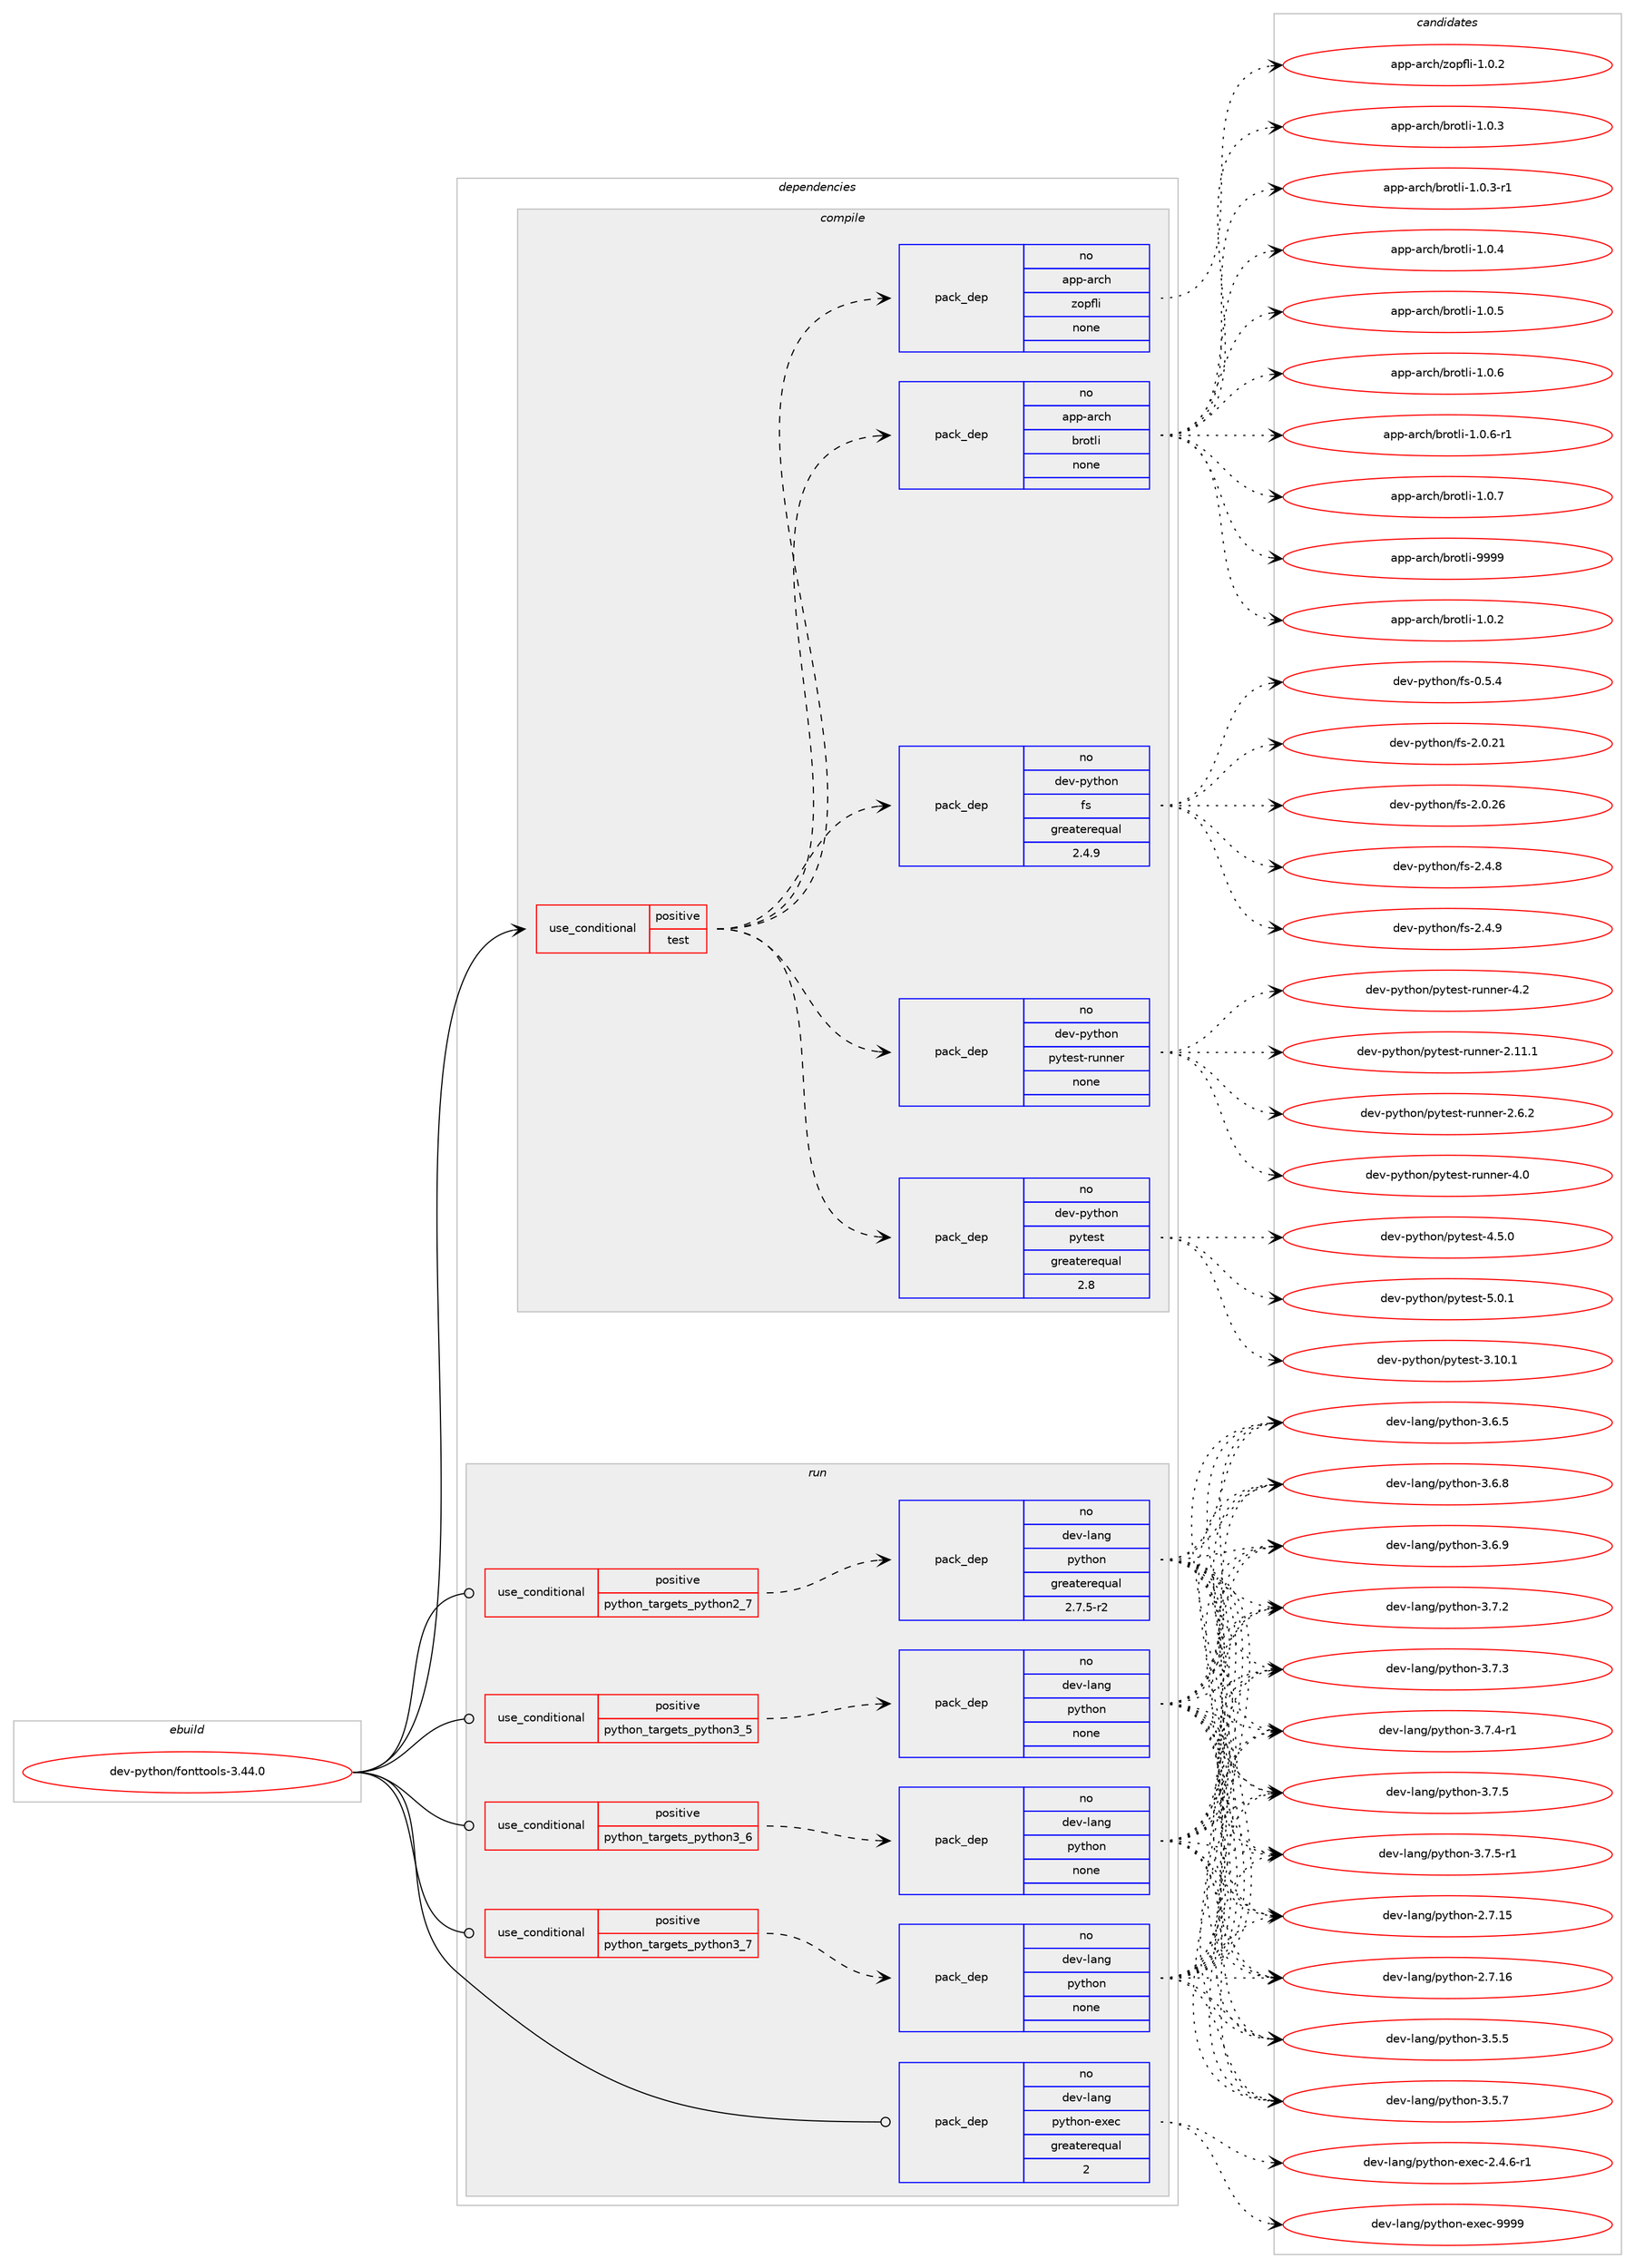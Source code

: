 digraph prolog {

# *************
# Graph options
# *************

newrank=true;
concentrate=true;
compound=true;
graph [rankdir=LR,fontname=Helvetica,fontsize=10,ranksep=1.5];#, ranksep=2.5, nodesep=0.2];
edge  [arrowhead=vee];
node  [fontname=Helvetica,fontsize=10];

# **********
# The ebuild
# **********

subgraph cluster_leftcol {
color=gray;
rank=same;
label=<<i>ebuild</i>>;
id [label="dev-python/fonttools-3.44.0", color=red, width=4, href="../dev-python/fonttools-3.44.0.svg"];
}

# ****************
# The dependencies
# ****************

subgraph cluster_midcol {
color=gray;
label=<<i>dependencies</i>>;
subgraph cluster_compile {
fillcolor="#eeeeee";
style=filled;
label=<<i>compile</i>>;
subgraph cond139714 {
dependency605712 [label=<<TABLE BORDER="0" CELLBORDER="1" CELLSPACING="0" CELLPADDING="4"><TR><TD ROWSPAN="3" CELLPADDING="10">use_conditional</TD></TR><TR><TD>positive</TD></TR><TR><TD>test</TD></TR></TABLE>>, shape=none, color=red];
subgraph pack454201 {
dependency605713 [label=<<TABLE BORDER="0" CELLBORDER="1" CELLSPACING="0" CELLPADDING="4" WIDTH="220"><TR><TD ROWSPAN="6" CELLPADDING="30">pack_dep</TD></TR><TR><TD WIDTH="110">no</TD></TR><TR><TD>dev-python</TD></TR><TR><TD>pytest</TD></TR><TR><TD>greaterequal</TD></TR><TR><TD>2.8</TD></TR></TABLE>>, shape=none, color=blue];
}
dependency605712:e -> dependency605713:w [weight=20,style="dashed",arrowhead="vee"];
subgraph pack454202 {
dependency605714 [label=<<TABLE BORDER="0" CELLBORDER="1" CELLSPACING="0" CELLPADDING="4" WIDTH="220"><TR><TD ROWSPAN="6" CELLPADDING="30">pack_dep</TD></TR><TR><TD WIDTH="110">no</TD></TR><TR><TD>dev-python</TD></TR><TR><TD>pytest-runner</TD></TR><TR><TD>none</TD></TR><TR><TD></TD></TR></TABLE>>, shape=none, color=blue];
}
dependency605712:e -> dependency605714:w [weight=20,style="dashed",arrowhead="vee"];
subgraph pack454203 {
dependency605715 [label=<<TABLE BORDER="0" CELLBORDER="1" CELLSPACING="0" CELLPADDING="4" WIDTH="220"><TR><TD ROWSPAN="6" CELLPADDING="30">pack_dep</TD></TR><TR><TD WIDTH="110">no</TD></TR><TR><TD>dev-python</TD></TR><TR><TD>fs</TD></TR><TR><TD>greaterequal</TD></TR><TR><TD>2.4.9</TD></TR></TABLE>>, shape=none, color=blue];
}
dependency605712:e -> dependency605715:w [weight=20,style="dashed",arrowhead="vee"];
subgraph pack454204 {
dependency605716 [label=<<TABLE BORDER="0" CELLBORDER="1" CELLSPACING="0" CELLPADDING="4" WIDTH="220"><TR><TD ROWSPAN="6" CELLPADDING="30">pack_dep</TD></TR><TR><TD WIDTH="110">no</TD></TR><TR><TD>app-arch</TD></TR><TR><TD>brotli</TD></TR><TR><TD>none</TD></TR><TR><TD></TD></TR></TABLE>>, shape=none, color=blue];
}
dependency605712:e -> dependency605716:w [weight=20,style="dashed",arrowhead="vee"];
subgraph pack454205 {
dependency605717 [label=<<TABLE BORDER="0" CELLBORDER="1" CELLSPACING="0" CELLPADDING="4" WIDTH="220"><TR><TD ROWSPAN="6" CELLPADDING="30">pack_dep</TD></TR><TR><TD WIDTH="110">no</TD></TR><TR><TD>app-arch</TD></TR><TR><TD>zopfli</TD></TR><TR><TD>none</TD></TR><TR><TD></TD></TR></TABLE>>, shape=none, color=blue];
}
dependency605712:e -> dependency605717:w [weight=20,style="dashed",arrowhead="vee"];
}
id:e -> dependency605712:w [weight=20,style="solid",arrowhead="vee"];
}
subgraph cluster_compileandrun {
fillcolor="#eeeeee";
style=filled;
label=<<i>compile and run</i>>;
}
subgraph cluster_run {
fillcolor="#eeeeee";
style=filled;
label=<<i>run</i>>;
subgraph cond139715 {
dependency605718 [label=<<TABLE BORDER="0" CELLBORDER="1" CELLSPACING="0" CELLPADDING="4"><TR><TD ROWSPAN="3" CELLPADDING="10">use_conditional</TD></TR><TR><TD>positive</TD></TR><TR><TD>python_targets_python2_7</TD></TR></TABLE>>, shape=none, color=red];
subgraph pack454206 {
dependency605719 [label=<<TABLE BORDER="0" CELLBORDER="1" CELLSPACING="0" CELLPADDING="4" WIDTH="220"><TR><TD ROWSPAN="6" CELLPADDING="30">pack_dep</TD></TR><TR><TD WIDTH="110">no</TD></TR><TR><TD>dev-lang</TD></TR><TR><TD>python</TD></TR><TR><TD>greaterequal</TD></TR><TR><TD>2.7.5-r2</TD></TR></TABLE>>, shape=none, color=blue];
}
dependency605718:e -> dependency605719:w [weight=20,style="dashed",arrowhead="vee"];
}
id:e -> dependency605718:w [weight=20,style="solid",arrowhead="odot"];
subgraph cond139716 {
dependency605720 [label=<<TABLE BORDER="0" CELLBORDER="1" CELLSPACING="0" CELLPADDING="4"><TR><TD ROWSPAN="3" CELLPADDING="10">use_conditional</TD></TR><TR><TD>positive</TD></TR><TR><TD>python_targets_python3_5</TD></TR></TABLE>>, shape=none, color=red];
subgraph pack454207 {
dependency605721 [label=<<TABLE BORDER="0" CELLBORDER="1" CELLSPACING="0" CELLPADDING="4" WIDTH="220"><TR><TD ROWSPAN="6" CELLPADDING="30">pack_dep</TD></TR><TR><TD WIDTH="110">no</TD></TR><TR><TD>dev-lang</TD></TR><TR><TD>python</TD></TR><TR><TD>none</TD></TR><TR><TD></TD></TR></TABLE>>, shape=none, color=blue];
}
dependency605720:e -> dependency605721:w [weight=20,style="dashed",arrowhead="vee"];
}
id:e -> dependency605720:w [weight=20,style="solid",arrowhead="odot"];
subgraph cond139717 {
dependency605722 [label=<<TABLE BORDER="0" CELLBORDER="1" CELLSPACING="0" CELLPADDING="4"><TR><TD ROWSPAN="3" CELLPADDING="10">use_conditional</TD></TR><TR><TD>positive</TD></TR><TR><TD>python_targets_python3_6</TD></TR></TABLE>>, shape=none, color=red];
subgraph pack454208 {
dependency605723 [label=<<TABLE BORDER="0" CELLBORDER="1" CELLSPACING="0" CELLPADDING="4" WIDTH="220"><TR><TD ROWSPAN="6" CELLPADDING="30">pack_dep</TD></TR><TR><TD WIDTH="110">no</TD></TR><TR><TD>dev-lang</TD></TR><TR><TD>python</TD></TR><TR><TD>none</TD></TR><TR><TD></TD></TR></TABLE>>, shape=none, color=blue];
}
dependency605722:e -> dependency605723:w [weight=20,style="dashed",arrowhead="vee"];
}
id:e -> dependency605722:w [weight=20,style="solid",arrowhead="odot"];
subgraph cond139718 {
dependency605724 [label=<<TABLE BORDER="0" CELLBORDER="1" CELLSPACING="0" CELLPADDING="4"><TR><TD ROWSPAN="3" CELLPADDING="10">use_conditional</TD></TR><TR><TD>positive</TD></TR><TR><TD>python_targets_python3_7</TD></TR></TABLE>>, shape=none, color=red];
subgraph pack454209 {
dependency605725 [label=<<TABLE BORDER="0" CELLBORDER="1" CELLSPACING="0" CELLPADDING="4" WIDTH="220"><TR><TD ROWSPAN="6" CELLPADDING="30">pack_dep</TD></TR><TR><TD WIDTH="110">no</TD></TR><TR><TD>dev-lang</TD></TR><TR><TD>python</TD></TR><TR><TD>none</TD></TR><TR><TD></TD></TR></TABLE>>, shape=none, color=blue];
}
dependency605724:e -> dependency605725:w [weight=20,style="dashed",arrowhead="vee"];
}
id:e -> dependency605724:w [weight=20,style="solid",arrowhead="odot"];
subgraph pack454210 {
dependency605726 [label=<<TABLE BORDER="0" CELLBORDER="1" CELLSPACING="0" CELLPADDING="4" WIDTH="220"><TR><TD ROWSPAN="6" CELLPADDING="30">pack_dep</TD></TR><TR><TD WIDTH="110">no</TD></TR><TR><TD>dev-lang</TD></TR><TR><TD>python-exec</TD></TR><TR><TD>greaterequal</TD></TR><TR><TD>2</TD></TR></TABLE>>, shape=none, color=blue];
}
id:e -> dependency605726:w [weight=20,style="solid",arrowhead="odot"];
}
}

# **************
# The candidates
# **************

subgraph cluster_choices {
rank=same;
color=gray;
label=<<i>candidates</i>>;

subgraph choice454201 {
color=black;
nodesep=1;
choice100101118451121211161041111104711212111610111511645514649484649 [label="dev-python/pytest-3.10.1", color=red, width=4,href="../dev-python/pytest-3.10.1.svg"];
choice1001011184511212111610411111047112121116101115116455246534648 [label="dev-python/pytest-4.5.0", color=red, width=4,href="../dev-python/pytest-4.5.0.svg"];
choice1001011184511212111610411111047112121116101115116455346484649 [label="dev-python/pytest-5.0.1", color=red, width=4,href="../dev-python/pytest-5.0.1.svg"];
dependency605713:e -> choice100101118451121211161041111104711212111610111511645514649484649:w [style=dotted,weight="100"];
dependency605713:e -> choice1001011184511212111610411111047112121116101115116455246534648:w [style=dotted,weight="100"];
dependency605713:e -> choice1001011184511212111610411111047112121116101115116455346484649:w [style=dotted,weight="100"];
}
subgraph choice454202 {
color=black;
nodesep=1;
choice10010111845112121116104111110471121211161011151164511411711011010111445504649494649 [label="dev-python/pytest-runner-2.11.1", color=red, width=4,href="../dev-python/pytest-runner-2.11.1.svg"];
choice100101118451121211161041111104711212111610111511645114117110110101114455046544650 [label="dev-python/pytest-runner-2.6.2", color=red, width=4,href="../dev-python/pytest-runner-2.6.2.svg"];
choice10010111845112121116104111110471121211161011151164511411711011010111445524648 [label="dev-python/pytest-runner-4.0", color=red, width=4,href="../dev-python/pytest-runner-4.0.svg"];
choice10010111845112121116104111110471121211161011151164511411711011010111445524650 [label="dev-python/pytest-runner-4.2", color=red, width=4,href="../dev-python/pytest-runner-4.2.svg"];
dependency605714:e -> choice10010111845112121116104111110471121211161011151164511411711011010111445504649494649:w [style=dotted,weight="100"];
dependency605714:e -> choice100101118451121211161041111104711212111610111511645114117110110101114455046544650:w [style=dotted,weight="100"];
dependency605714:e -> choice10010111845112121116104111110471121211161011151164511411711011010111445524648:w [style=dotted,weight="100"];
dependency605714:e -> choice10010111845112121116104111110471121211161011151164511411711011010111445524650:w [style=dotted,weight="100"];
}
subgraph choice454203 {
color=black;
nodesep=1;
choice1001011184511212111610411111047102115454846534652 [label="dev-python/fs-0.5.4", color=red, width=4,href="../dev-python/fs-0.5.4.svg"];
choice100101118451121211161041111104710211545504648465049 [label="dev-python/fs-2.0.21", color=red, width=4,href="../dev-python/fs-2.0.21.svg"];
choice100101118451121211161041111104710211545504648465054 [label="dev-python/fs-2.0.26", color=red, width=4,href="../dev-python/fs-2.0.26.svg"];
choice1001011184511212111610411111047102115455046524656 [label="dev-python/fs-2.4.8", color=red, width=4,href="../dev-python/fs-2.4.8.svg"];
choice1001011184511212111610411111047102115455046524657 [label="dev-python/fs-2.4.9", color=red, width=4,href="../dev-python/fs-2.4.9.svg"];
dependency605715:e -> choice1001011184511212111610411111047102115454846534652:w [style=dotted,weight="100"];
dependency605715:e -> choice100101118451121211161041111104710211545504648465049:w [style=dotted,weight="100"];
dependency605715:e -> choice100101118451121211161041111104710211545504648465054:w [style=dotted,weight="100"];
dependency605715:e -> choice1001011184511212111610411111047102115455046524656:w [style=dotted,weight="100"];
dependency605715:e -> choice1001011184511212111610411111047102115455046524657:w [style=dotted,weight="100"];
}
subgraph choice454204 {
color=black;
nodesep=1;
choice971121124597114991044798114111116108105454946484650 [label="app-arch/brotli-1.0.2", color=red, width=4,href="../app-arch/brotli-1.0.2.svg"];
choice971121124597114991044798114111116108105454946484651 [label="app-arch/brotli-1.0.3", color=red, width=4,href="../app-arch/brotli-1.0.3.svg"];
choice9711211245971149910447981141111161081054549464846514511449 [label="app-arch/brotli-1.0.3-r1", color=red, width=4,href="../app-arch/brotli-1.0.3-r1.svg"];
choice971121124597114991044798114111116108105454946484652 [label="app-arch/brotli-1.0.4", color=red, width=4,href="../app-arch/brotli-1.0.4.svg"];
choice971121124597114991044798114111116108105454946484653 [label="app-arch/brotli-1.0.5", color=red, width=4,href="../app-arch/brotli-1.0.5.svg"];
choice971121124597114991044798114111116108105454946484654 [label="app-arch/brotli-1.0.6", color=red, width=4,href="../app-arch/brotli-1.0.6.svg"];
choice9711211245971149910447981141111161081054549464846544511449 [label="app-arch/brotli-1.0.6-r1", color=red, width=4,href="../app-arch/brotli-1.0.6-r1.svg"];
choice971121124597114991044798114111116108105454946484655 [label="app-arch/brotli-1.0.7", color=red, width=4,href="../app-arch/brotli-1.0.7.svg"];
choice9711211245971149910447981141111161081054557575757 [label="app-arch/brotli-9999", color=red, width=4,href="../app-arch/brotli-9999.svg"];
dependency605716:e -> choice971121124597114991044798114111116108105454946484650:w [style=dotted,weight="100"];
dependency605716:e -> choice971121124597114991044798114111116108105454946484651:w [style=dotted,weight="100"];
dependency605716:e -> choice9711211245971149910447981141111161081054549464846514511449:w [style=dotted,weight="100"];
dependency605716:e -> choice971121124597114991044798114111116108105454946484652:w [style=dotted,weight="100"];
dependency605716:e -> choice971121124597114991044798114111116108105454946484653:w [style=dotted,weight="100"];
dependency605716:e -> choice971121124597114991044798114111116108105454946484654:w [style=dotted,weight="100"];
dependency605716:e -> choice9711211245971149910447981141111161081054549464846544511449:w [style=dotted,weight="100"];
dependency605716:e -> choice971121124597114991044798114111116108105454946484655:w [style=dotted,weight="100"];
dependency605716:e -> choice9711211245971149910447981141111161081054557575757:w [style=dotted,weight="100"];
}
subgraph choice454205 {
color=black;
nodesep=1;
choice9711211245971149910447122111112102108105454946484650 [label="app-arch/zopfli-1.0.2", color=red, width=4,href="../app-arch/zopfli-1.0.2.svg"];
dependency605717:e -> choice9711211245971149910447122111112102108105454946484650:w [style=dotted,weight="100"];
}
subgraph choice454206 {
color=black;
nodesep=1;
choice10010111845108971101034711212111610411111045504655464953 [label="dev-lang/python-2.7.15", color=red, width=4,href="../dev-lang/python-2.7.15.svg"];
choice10010111845108971101034711212111610411111045504655464954 [label="dev-lang/python-2.7.16", color=red, width=4,href="../dev-lang/python-2.7.16.svg"];
choice100101118451089711010347112121116104111110455146534653 [label="dev-lang/python-3.5.5", color=red, width=4,href="../dev-lang/python-3.5.5.svg"];
choice100101118451089711010347112121116104111110455146534655 [label="dev-lang/python-3.5.7", color=red, width=4,href="../dev-lang/python-3.5.7.svg"];
choice100101118451089711010347112121116104111110455146544653 [label="dev-lang/python-3.6.5", color=red, width=4,href="../dev-lang/python-3.6.5.svg"];
choice100101118451089711010347112121116104111110455146544656 [label="dev-lang/python-3.6.8", color=red, width=4,href="../dev-lang/python-3.6.8.svg"];
choice100101118451089711010347112121116104111110455146544657 [label="dev-lang/python-3.6.9", color=red, width=4,href="../dev-lang/python-3.6.9.svg"];
choice100101118451089711010347112121116104111110455146554650 [label="dev-lang/python-3.7.2", color=red, width=4,href="../dev-lang/python-3.7.2.svg"];
choice100101118451089711010347112121116104111110455146554651 [label="dev-lang/python-3.7.3", color=red, width=4,href="../dev-lang/python-3.7.3.svg"];
choice1001011184510897110103471121211161041111104551465546524511449 [label="dev-lang/python-3.7.4-r1", color=red, width=4,href="../dev-lang/python-3.7.4-r1.svg"];
choice100101118451089711010347112121116104111110455146554653 [label="dev-lang/python-3.7.5", color=red, width=4,href="../dev-lang/python-3.7.5.svg"];
choice1001011184510897110103471121211161041111104551465546534511449 [label="dev-lang/python-3.7.5-r1", color=red, width=4,href="../dev-lang/python-3.7.5-r1.svg"];
dependency605719:e -> choice10010111845108971101034711212111610411111045504655464953:w [style=dotted,weight="100"];
dependency605719:e -> choice10010111845108971101034711212111610411111045504655464954:w [style=dotted,weight="100"];
dependency605719:e -> choice100101118451089711010347112121116104111110455146534653:w [style=dotted,weight="100"];
dependency605719:e -> choice100101118451089711010347112121116104111110455146534655:w [style=dotted,weight="100"];
dependency605719:e -> choice100101118451089711010347112121116104111110455146544653:w [style=dotted,weight="100"];
dependency605719:e -> choice100101118451089711010347112121116104111110455146544656:w [style=dotted,weight="100"];
dependency605719:e -> choice100101118451089711010347112121116104111110455146544657:w [style=dotted,weight="100"];
dependency605719:e -> choice100101118451089711010347112121116104111110455146554650:w [style=dotted,weight="100"];
dependency605719:e -> choice100101118451089711010347112121116104111110455146554651:w [style=dotted,weight="100"];
dependency605719:e -> choice1001011184510897110103471121211161041111104551465546524511449:w [style=dotted,weight="100"];
dependency605719:e -> choice100101118451089711010347112121116104111110455146554653:w [style=dotted,weight="100"];
dependency605719:e -> choice1001011184510897110103471121211161041111104551465546534511449:w [style=dotted,weight="100"];
}
subgraph choice454207 {
color=black;
nodesep=1;
choice10010111845108971101034711212111610411111045504655464953 [label="dev-lang/python-2.7.15", color=red, width=4,href="../dev-lang/python-2.7.15.svg"];
choice10010111845108971101034711212111610411111045504655464954 [label="dev-lang/python-2.7.16", color=red, width=4,href="../dev-lang/python-2.7.16.svg"];
choice100101118451089711010347112121116104111110455146534653 [label="dev-lang/python-3.5.5", color=red, width=4,href="../dev-lang/python-3.5.5.svg"];
choice100101118451089711010347112121116104111110455146534655 [label="dev-lang/python-3.5.7", color=red, width=4,href="../dev-lang/python-3.5.7.svg"];
choice100101118451089711010347112121116104111110455146544653 [label="dev-lang/python-3.6.5", color=red, width=4,href="../dev-lang/python-3.6.5.svg"];
choice100101118451089711010347112121116104111110455146544656 [label="dev-lang/python-3.6.8", color=red, width=4,href="../dev-lang/python-3.6.8.svg"];
choice100101118451089711010347112121116104111110455146544657 [label="dev-lang/python-3.6.9", color=red, width=4,href="../dev-lang/python-3.6.9.svg"];
choice100101118451089711010347112121116104111110455146554650 [label="dev-lang/python-3.7.2", color=red, width=4,href="../dev-lang/python-3.7.2.svg"];
choice100101118451089711010347112121116104111110455146554651 [label="dev-lang/python-3.7.3", color=red, width=4,href="../dev-lang/python-3.7.3.svg"];
choice1001011184510897110103471121211161041111104551465546524511449 [label="dev-lang/python-3.7.4-r1", color=red, width=4,href="../dev-lang/python-3.7.4-r1.svg"];
choice100101118451089711010347112121116104111110455146554653 [label="dev-lang/python-3.7.5", color=red, width=4,href="../dev-lang/python-3.7.5.svg"];
choice1001011184510897110103471121211161041111104551465546534511449 [label="dev-lang/python-3.7.5-r1", color=red, width=4,href="../dev-lang/python-3.7.5-r1.svg"];
dependency605721:e -> choice10010111845108971101034711212111610411111045504655464953:w [style=dotted,weight="100"];
dependency605721:e -> choice10010111845108971101034711212111610411111045504655464954:w [style=dotted,weight="100"];
dependency605721:e -> choice100101118451089711010347112121116104111110455146534653:w [style=dotted,weight="100"];
dependency605721:e -> choice100101118451089711010347112121116104111110455146534655:w [style=dotted,weight="100"];
dependency605721:e -> choice100101118451089711010347112121116104111110455146544653:w [style=dotted,weight="100"];
dependency605721:e -> choice100101118451089711010347112121116104111110455146544656:w [style=dotted,weight="100"];
dependency605721:e -> choice100101118451089711010347112121116104111110455146544657:w [style=dotted,weight="100"];
dependency605721:e -> choice100101118451089711010347112121116104111110455146554650:w [style=dotted,weight="100"];
dependency605721:e -> choice100101118451089711010347112121116104111110455146554651:w [style=dotted,weight="100"];
dependency605721:e -> choice1001011184510897110103471121211161041111104551465546524511449:w [style=dotted,weight="100"];
dependency605721:e -> choice100101118451089711010347112121116104111110455146554653:w [style=dotted,weight="100"];
dependency605721:e -> choice1001011184510897110103471121211161041111104551465546534511449:w [style=dotted,weight="100"];
}
subgraph choice454208 {
color=black;
nodesep=1;
choice10010111845108971101034711212111610411111045504655464953 [label="dev-lang/python-2.7.15", color=red, width=4,href="../dev-lang/python-2.7.15.svg"];
choice10010111845108971101034711212111610411111045504655464954 [label="dev-lang/python-2.7.16", color=red, width=4,href="../dev-lang/python-2.7.16.svg"];
choice100101118451089711010347112121116104111110455146534653 [label="dev-lang/python-3.5.5", color=red, width=4,href="../dev-lang/python-3.5.5.svg"];
choice100101118451089711010347112121116104111110455146534655 [label="dev-lang/python-3.5.7", color=red, width=4,href="../dev-lang/python-3.5.7.svg"];
choice100101118451089711010347112121116104111110455146544653 [label="dev-lang/python-3.6.5", color=red, width=4,href="../dev-lang/python-3.6.5.svg"];
choice100101118451089711010347112121116104111110455146544656 [label="dev-lang/python-3.6.8", color=red, width=4,href="../dev-lang/python-3.6.8.svg"];
choice100101118451089711010347112121116104111110455146544657 [label="dev-lang/python-3.6.9", color=red, width=4,href="../dev-lang/python-3.6.9.svg"];
choice100101118451089711010347112121116104111110455146554650 [label="dev-lang/python-3.7.2", color=red, width=4,href="../dev-lang/python-3.7.2.svg"];
choice100101118451089711010347112121116104111110455146554651 [label="dev-lang/python-3.7.3", color=red, width=4,href="../dev-lang/python-3.7.3.svg"];
choice1001011184510897110103471121211161041111104551465546524511449 [label="dev-lang/python-3.7.4-r1", color=red, width=4,href="../dev-lang/python-3.7.4-r1.svg"];
choice100101118451089711010347112121116104111110455146554653 [label="dev-lang/python-3.7.5", color=red, width=4,href="../dev-lang/python-3.7.5.svg"];
choice1001011184510897110103471121211161041111104551465546534511449 [label="dev-lang/python-3.7.5-r1", color=red, width=4,href="../dev-lang/python-3.7.5-r1.svg"];
dependency605723:e -> choice10010111845108971101034711212111610411111045504655464953:w [style=dotted,weight="100"];
dependency605723:e -> choice10010111845108971101034711212111610411111045504655464954:w [style=dotted,weight="100"];
dependency605723:e -> choice100101118451089711010347112121116104111110455146534653:w [style=dotted,weight="100"];
dependency605723:e -> choice100101118451089711010347112121116104111110455146534655:w [style=dotted,weight="100"];
dependency605723:e -> choice100101118451089711010347112121116104111110455146544653:w [style=dotted,weight="100"];
dependency605723:e -> choice100101118451089711010347112121116104111110455146544656:w [style=dotted,weight="100"];
dependency605723:e -> choice100101118451089711010347112121116104111110455146544657:w [style=dotted,weight="100"];
dependency605723:e -> choice100101118451089711010347112121116104111110455146554650:w [style=dotted,weight="100"];
dependency605723:e -> choice100101118451089711010347112121116104111110455146554651:w [style=dotted,weight="100"];
dependency605723:e -> choice1001011184510897110103471121211161041111104551465546524511449:w [style=dotted,weight="100"];
dependency605723:e -> choice100101118451089711010347112121116104111110455146554653:w [style=dotted,weight="100"];
dependency605723:e -> choice1001011184510897110103471121211161041111104551465546534511449:w [style=dotted,weight="100"];
}
subgraph choice454209 {
color=black;
nodesep=1;
choice10010111845108971101034711212111610411111045504655464953 [label="dev-lang/python-2.7.15", color=red, width=4,href="../dev-lang/python-2.7.15.svg"];
choice10010111845108971101034711212111610411111045504655464954 [label="dev-lang/python-2.7.16", color=red, width=4,href="../dev-lang/python-2.7.16.svg"];
choice100101118451089711010347112121116104111110455146534653 [label="dev-lang/python-3.5.5", color=red, width=4,href="../dev-lang/python-3.5.5.svg"];
choice100101118451089711010347112121116104111110455146534655 [label="dev-lang/python-3.5.7", color=red, width=4,href="../dev-lang/python-3.5.7.svg"];
choice100101118451089711010347112121116104111110455146544653 [label="dev-lang/python-3.6.5", color=red, width=4,href="../dev-lang/python-3.6.5.svg"];
choice100101118451089711010347112121116104111110455146544656 [label="dev-lang/python-3.6.8", color=red, width=4,href="../dev-lang/python-3.6.8.svg"];
choice100101118451089711010347112121116104111110455146544657 [label="dev-lang/python-3.6.9", color=red, width=4,href="../dev-lang/python-3.6.9.svg"];
choice100101118451089711010347112121116104111110455146554650 [label="dev-lang/python-3.7.2", color=red, width=4,href="../dev-lang/python-3.7.2.svg"];
choice100101118451089711010347112121116104111110455146554651 [label="dev-lang/python-3.7.3", color=red, width=4,href="../dev-lang/python-3.7.3.svg"];
choice1001011184510897110103471121211161041111104551465546524511449 [label="dev-lang/python-3.7.4-r1", color=red, width=4,href="../dev-lang/python-3.7.4-r1.svg"];
choice100101118451089711010347112121116104111110455146554653 [label="dev-lang/python-3.7.5", color=red, width=4,href="../dev-lang/python-3.7.5.svg"];
choice1001011184510897110103471121211161041111104551465546534511449 [label="dev-lang/python-3.7.5-r1", color=red, width=4,href="../dev-lang/python-3.7.5-r1.svg"];
dependency605725:e -> choice10010111845108971101034711212111610411111045504655464953:w [style=dotted,weight="100"];
dependency605725:e -> choice10010111845108971101034711212111610411111045504655464954:w [style=dotted,weight="100"];
dependency605725:e -> choice100101118451089711010347112121116104111110455146534653:w [style=dotted,weight="100"];
dependency605725:e -> choice100101118451089711010347112121116104111110455146534655:w [style=dotted,weight="100"];
dependency605725:e -> choice100101118451089711010347112121116104111110455146544653:w [style=dotted,weight="100"];
dependency605725:e -> choice100101118451089711010347112121116104111110455146544656:w [style=dotted,weight="100"];
dependency605725:e -> choice100101118451089711010347112121116104111110455146544657:w [style=dotted,weight="100"];
dependency605725:e -> choice100101118451089711010347112121116104111110455146554650:w [style=dotted,weight="100"];
dependency605725:e -> choice100101118451089711010347112121116104111110455146554651:w [style=dotted,weight="100"];
dependency605725:e -> choice1001011184510897110103471121211161041111104551465546524511449:w [style=dotted,weight="100"];
dependency605725:e -> choice100101118451089711010347112121116104111110455146554653:w [style=dotted,weight="100"];
dependency605725:e -> choice1001011184510897110103471121211161041111104551465546534511449:w [style=dotted,weight="100"];
}
subgraph choice454210 {
color=black;
nodesep=1;
choice10010111845108971101034711212111610411111045101120101994550465246544511449 [label="dev-lang/python-exec-2.4.6-r1", color=red, width=4,href="../dev-lang/python-exec-2.4.6-r1.svg"];
choice10010111845108971101034711212111610411111045101120101994557575757 [label="dev-lang/python-exec-9999", color=red, width=4,href="../dev-lang/python-exec-9999.svg"];
dependency605726:e -> choice10010111845108971101034711212111610411111045101120101994550465246544511449:w [style=dotted,weight="100"];
dependency605726:e -> choice10010111845108971101034711212111610411111045101120101994557575757:w [style=dotted,weight="100"];
}
}

}
